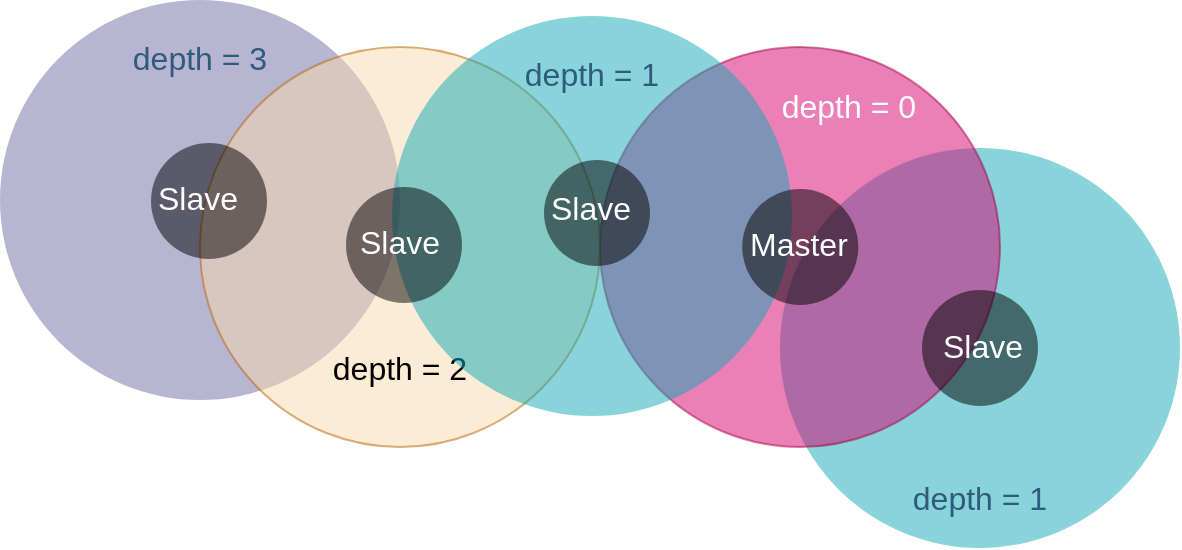 <mxfile version="13.6.2" type="device"><diagram id="3228e29e-7158-1315-38df-8450db1d8a1d" name="Page-1"><mxGraphModel dx="861" dy="467" grid="1" gridSize="10" guides="1" tooltips="1" connect="1" arrows="1" fold="1" page="1" pageScale="1" pageWidth="1169" pageHeight="827" background="#ffffff" math="0" shadow="0"><root><mxCell id="0"/><mxCell id="1" parent="0"/><mxCell id="5YbuWH8N9jxY1s7BKOmV-21656" value="depth = 1" style="ellipse;whiteSpace=wrap;html=1;aspect=fixed;rounded=1;shadow=0;glass=0;labelBackgroundColor=none;strokeColor=none;strokeWidth=1;fillColor=#12AAB5;gradientColor=none;fontFamily=Helvetica;fontSize=16;fontColor=#2F5B7C;align=center;opacity=50;spacing=15;verticalAlign=bottom;" vertex="1" parent="1"><mxGeometry x="670" y="294" width="200" height="200" as="geometry"/></mxCell><mxCell id="21637" value="&lt;div style=&quot;text-align: center ; font-size: 16px&quot;&gt;&lt;span style=&quot;font-size: 16px&quot;&gt;&amp;nbsp; &amp;nbsp; &amp;nbsp; &amp;nbsp; &amp;nbsp; &amp;nbsp;&lt;/span&gt;&lt;span&gt;depth = 0&lt;/span&gt;&lt;/div&gt;" style="ellipse;whiteSpace=wrap;html=1;aspect=fixed;rounded=1;shadow=0;glass=0;labelBackgroundColor=none;strokeWidth=1;fontFamily=Helvetica;fontSize=16;align=center;opacity=50;verticalAlign=top;spacing=15;fillColor=#d80073;strokeColor=#A50040;fontColor=#ffffff;" parent="1" vertex="1"><mxGeometry x="580" y="243.5" width="200" height="200" as="geometry"/></mxCell><mxCell id="5YbuWH8N9jxY1s7BKOmV-21658" value="" style="ellipse;whiteSpace=wrap;html=1;aspect=fixed;rounded=1;shadow=0;glass=0;labelBackgroundColor=none;strokeColor=none;strokeWidth=1;gradientColor=none;fontFamily=Helvetica;fontSize=16;fontColor=#2F5B7C;align=center;opacity=50;spacing=15;fillColor=#000000;" vertex="1" parent="1"><mxGeometry x="741" y="365" width="58" height="58" as="geometry"/></mxCell><mxCell id="21638" value="depth = 3" style="ellipse;whiteSpace=wrap;html=1;aspect=fixed;rounded=1;shadow=0;glass=0;labelBackgroundColor=none;strokeColor=none;strokeWidth=1;fillColor=#736CA8;gradientColor=none;fontFamily=Helvetica;fontSize=16;fontColor=#2F5B7C;align=center;opacity=50;spacing=15;verticalAlign=top;" parent="1" vertex="1"><mxGeometry x="280" y="220" width="200" height="200" as="geometry"/></mxCell><mxCell id="21640" value="&lt;div style=&quot;text-align: center ; font-size: 16px&quot;&gt;&lt;span style=&quot;font-size: 16px&quot;&gt;depth = 2&lt;/span&gt;&lt;/div&gt;" style="ellipse;whiteSpace=wrap;html=1;aspect=fixed;rounded=1;shadow=0;glass=0;labelBackgroundColor=none;strokeColor=#b46504;strokeWidth=1;fillColor=#fad7ac;fontFamily=Helvetica;fontSize=16;align=center;opacity=50;verticalAlign=bottom;spacingBottom=15;spacing=15;" parent="1" vertex="1"><mxGeometry x="380" y="243.5" width="200" height="200" as="geometry"/></mxCell><mxCell id="5YbuWH8N9jxY1s7BKOmV-21657" value="&lt;font color=&quot;#ffffff&quot;&gt;Slave&lt;/font&gt;" style="text;html=1;resizable=0;points=[];autosize=1;align=center;verticalAlign=top;spacingTop=-4;fontSize=16;fontFamily=Helvetica;fontColor=#2F5B7C;" vertex="1" parent="1"><mxGeometry x="741" y="380.5" width="60" height="20" as="geometry"/></mxCell><mxCell id="5YbuWH8N9jxY1s7BKOmV-21662" value="" style="group" vertex="1" connectable="0" parent="1"><mxGeometry x="355.5" y="291.5" width="61.75" height="58" as="geometry"/></mxCell><mxCell id="5YbuWH8N9jxY1s7BKOmV-21663" value="" style="ellipse;whiteSpace=wrap;html=1;aspect=fixed;rounded=1;shadow=0;glass=0;labelBackgroundColor=none;strokeColor=none;strokeWidth=1;gradientColor=none;fontFamily=Helvetica;fontSize=16;fontColor=#2F5B7C;align=center;opacity=50;spacing=15;fillColor=#000000;" vertex="1" parent="5YbuWH8N9jxY1s7BKOmV-21662"><mxGeometry width="58" height="58" as="geometry"/></mxCell><mxCell id="5YbuWH8N9jxY1s7BKOmV-21664" value="&lt;font color=&quot;#ffffff&quot;&gt;Slave&lt;/font&gt;" style="text;html=1;resizable=0;points=[];autosize=1;align=left;verticalAlign=top;spacingTop=-4;fontSize=16;fontFamily=Helvetica;fontColor=#2F5B7C;" vertex="1" parent="5YbuWH8N9jxY1s7BKOmV-21662"><mxGeometry x="1.75" y="15.5" width="60" height="20" as="geometry"/></mxCell><mxCell id="21639" value="depth = 1" style="ellipse;whiteSpace=wrap;html=1;aspect=fixed;rounded=1;shadow=0;glass=0;labelBackgroundColor=none;strokeColor=none;strokeWidth=1;fillColor=#12AAB5;gradientColor=none;fontFamily=Helvetica;fontSize=16;fontColor=#2F5B7C;align=center;opacity=50;spacing=15;verticalAlign=top;" parent="1" vertex="1"><mxGeometry x="476" y="228" width="200" height="200" as="geometry"/></mxCell><mxCell id="5YbuWH8N9jxY1s7BKOmV-21659" value="" style="group" vertex="1" connectable="0" parent="1"><mxGeometry x="453" y="313.5" width="61.75" height="58" as="geometry"/></mxCell><mxCell id="5YbuWH8N9jxY1s7BKOmV-21660" value="" style="ellipse;whiteSpace=wrap;html=1;aspect=fixed;rounded=1;shadow=0;glass=0;labelBackgroundColor=none;strokeColor=none;strokeWidth=1;gradientColor=none;fontFamily=Helvetica;fontSize=16;fontColor=#2F5B7C;align=center;opacity=50;spacing=15;fillColor=#000000;" vertex="1" parent="5YbuWH8N9jxY1s7BKOmV-21659"><mxGeometry width="58" height="58" as="geometry"/></mxCell><mxCell id="5YbuWH8N9jxY1s7BKOmV-21661" value="&lt;font color=&quot;#ffffff&quot;&gt;Slave&lt;/font&gt;" style="text;html=1;resizable=0;points=[];autosize=1;align=left;verticalAlign=top;spacingTop=-4;fontSize=16;fontFamily=Helvetica;fontColor=#2F5B7C;" vertex="1" parent="5YbuWH8N9jxY1s7BKOmV-21659"><mxGeometry x="4.75" y="15.5" width="60" height="20" as="geometry"/></mxCell><mxCell id="5YbuWH8N9jxY1s7BKOmV-21654" value="" style="ellipse;whiteSpace=wrap;html=1;aspect=fixed;rounded=1;shadow=0;glass=0;labelBackgroundColor=none;strokeColor=none;strokeWidth=1;gradientColor=none;fontFamily=Helvetica;fontSize=16;fontColor=#2F5B7C;align=center;opacity=50;spacing=15;fillColor=#000000;" vertex="1" parent="1"><mxGeometry x="552" y="300" width="53" height="53" as="geometry"/></mxCell><mxCell id="5YbuWH8N9jxY1s7BKOmV-21655" value="&lt;font color=&quot;#ffffff&quot;&gt;Slave&lt;/font&gt;" style="text;html=1;resizable=0;points=[];autosize=1;align=center;verticalAlign=top;spacingTop=-4;fontSize=16;fontFamily=Helvetica;fontColor=#2F5B7C;" vertex="1" parent="1"><mxGeometry x="545" y="311.5" width="60" height="20" as="geometry"/></mxCell><mxCell id="5YbuWH8N9jxY1s7BKOmV-21652" value="" style="group" vertex="1" connectable="0" parent="1"><mxGeometry x="651.13" y="314.5" width="61.75" height="58" as="geometry"/></mxCell><mxCell id="21643" value="" style="ellipse;whiteSpace=wrap;html=1;aspect=fixed;rounded=1;shadow=0;glass=0;labelBackgroundColor=none;strokeColor=none;strokeWidth=1;gradientColor=none;fontFamily=Helvetica;fontSize=16;fontColor=#2F5B7C;align=center;opacity=50;spacing=15;fillColor=#000000;" parent="5YbuWH8N9jxY1s7BKOmV-21652" vertex="1"><mxGeometry width="58" height="58" as="geometry"/></mxCell><mxCell id="21644" value="&lt;font color=&quot;#ffffff&quot;&gt;Master&lt;/font&gt;" style="text;html=1;resizable=0;points=[];autosize=1;align=left;verticalAlign=top;spacingTop=-4;fontSize=16;fontFamily=Helvetica;fontColor=#2F5B7C;" parent="5YbuWH8N9jxY1s7BKOmV-21652" vertex="1"><mxGeometry x="1.75" y="15.5" width="60" height="20" as="geometry"/></mxCell></root></mxGraphModel></diagram></mxfile>